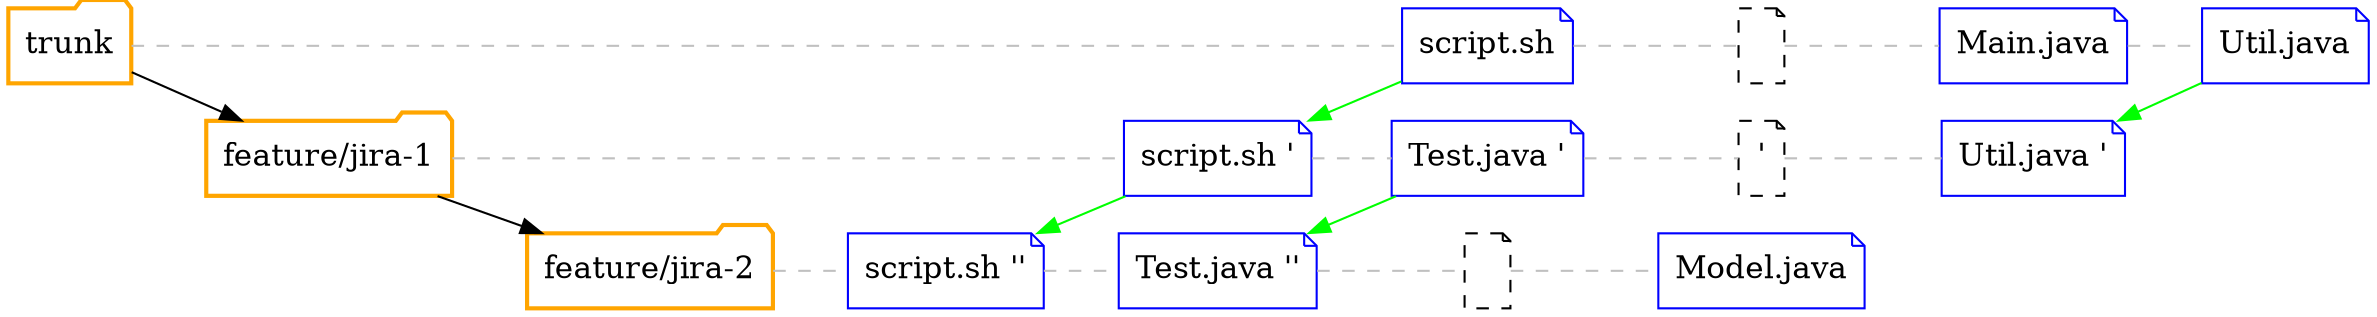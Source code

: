 digraph svn_branch {
    rankdir="LR";
    bgcolor="transparent";

    node[width=0.3, shape=folder,fontsize=15.0,color=orange];
    trunk[label=trunk,group=trunk,style="bold"];
    feature_1[label="feature/jira-1",group=feature_1,style="bold"];
    feature_2[label="feature/jira-2",group=feature_2,style="bold"];

    node[ shape=note,fontsize=15.0];
    file_1[label="script.sh",group=trunk,color=blue]
    file_2[label="",group=trunk,style="dashed",color=""]
    file_3[label="Main.java",group=trunk,color=blue]
    file_4[label="Util.java",group=trunk,color=blue]
    file__1[label="script.sh '",group=feature_1,color=blue]
    file__2[label="Test.java '",group=feature_1,color=blue]
    file__3[label="'",group=feature_1,style="dashed",color=""]
    file__4[label="Util.java '",group=feature_1,color=blue]
    file___1[label="script.sh ''",group=feature_2,color=blue]
    file___2[label="Test.java ''",group=feature_2,color=blue]
    file___3[label="",group=feature_2,style=dashed,color=""]
    file___4[label="Model.java",group=feature_2,color=blue]

    trunk -> feature_1;
    feature_1 -> feature_2;

    edge[arrowhead=none,style=dashed, color=gray];
    trunk -> file_1;
    feature_1 -> file__1;
    feature_2 -> file___1;
    file_1 -> file_2;
    file_2 -> file_3;
    file_3 -> file_4;
    file__1 -> file__2;
    file__2 -> file__3;
    file__3 -> file__4;
    file___1 -> file___2;
    file___2 -> file___3;
    file___3 -> file___4;

    edge[arrowhead="", dir=back, style="",color=green];
    file__1 -> file_1
    file___1 -> file__1
    file___2 -> file__2
    file__4 -> file_4

}
